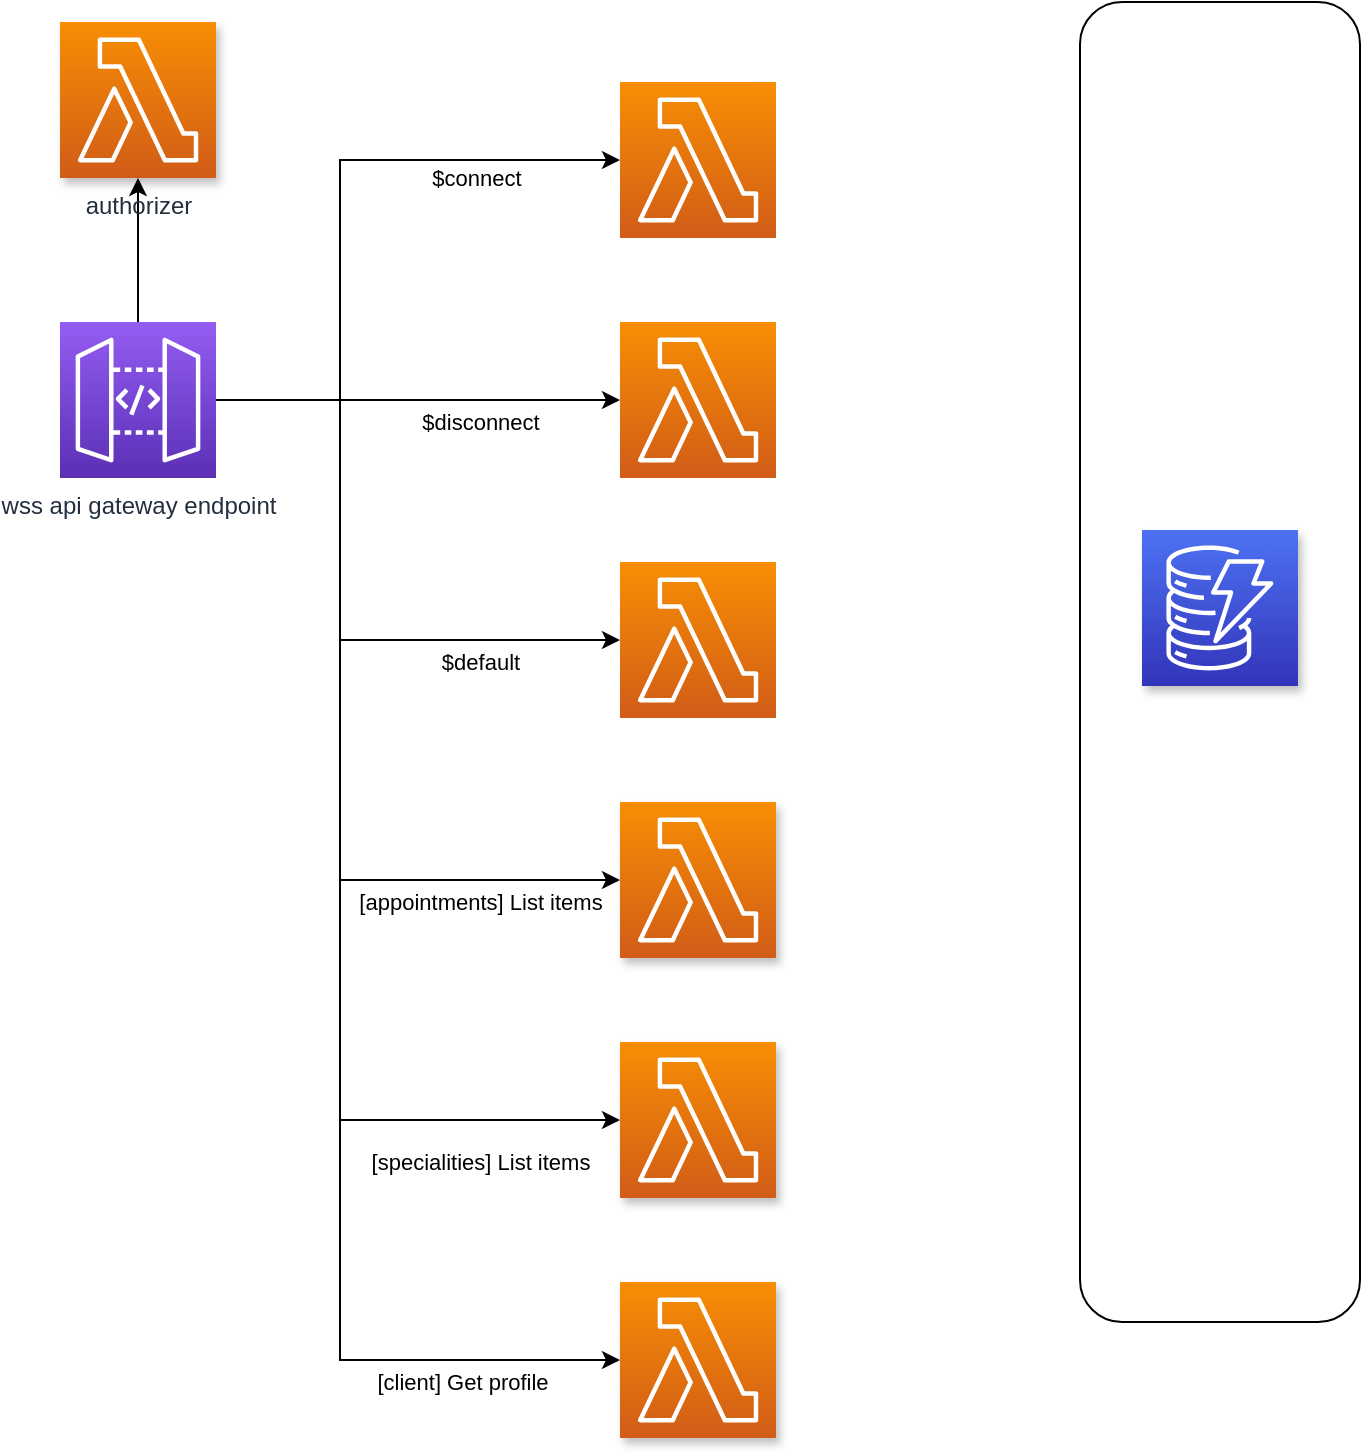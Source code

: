 <mxfile version="20.8.5" type="github">
  <diagram id="TqW6TUjumt4HhKo9PR69" name="arquitectura general">
    <mxGraphModel dx="1434" dy="702" grid="1" gridSize="10" guides="1" tooltips="1" connect="1" arrows="1" fold="1" page="1" pageScale="1" pageWidth="827" pageHeight="1169" math="0" shadow="0">
      <root>
        <mxCell id="0" />
        <mxCell id="1" parent="0" />
        <mxCell id="w8B4p-rNINTWxzfB_ZRa-5" style="edgeStyle=orthogonalEdgeStyle;rounded=0;orthogonalLoop=1;jettySize=auto;html=1;entryX=0;entryY=0.5;entryDx=0;entryDy=0;entryPerimeter=0;" edge="1" parent="1" source="w8B4p-rNINTWxzfB_ZRa-1" target="w8B4p-rNINTWxzfB_ZRa-4">
          <mxGeometry relative="1" as="geometry">
            <Array as="points">
              <mxPoint x="300" y="239" />
              <mxPoint x="300" y="119" />
            </Array>
          </mxGeometry>
        </mxCell>
        <mxCell id="w8B4p-rNINTWxzfB_ZRa-6" value="$connect" style="edgeLabel;html=1;align=center;verticalAlign=middle;resizable=0;points=[];" vertex="1" connectable="0" parent="w8B4p-rNINTWxzfB_ZRa-5">
          <mxGeometry x="0.273" y="-1" relative="1" as="geometry">
            <mxPoint x="45" y="8" as="offset" />
          </mxGeometry>
        </mxCell>
        <mxCell id="w8B4p-rNINTWxzfB_ZRa-7" style="edgeStyle=orthogonalEdgeStyle;rounded=0;orthogonalLoop=1;jettySize=auto;html=1;" edge="1" parent="1" source="w8B4p-rNINTWxzfB_ZRa-1" target="w8B4p-rNINTWxzfB_ZRa-3">
          <mxGeometry relative="1" as="geometry">
            <Array as="points">
              <mxPoint x="270" y="239" />
              <mxPoint x="270" y="239" />
            </Array>
          </mxGeometry>
        </mxCell>
        <mxCell id="w8B4p-rNINTWxzfB_ZRa-8" value="$disconnect" style="edgeLabel;html=1;align=center;verticalAlign=middle;resizable=0;points=[];" vertex="1" connectable="0" parent="w8B4p-rNINTWxzfB_ZRa-7">
          <mxGeometry x="0.339" y="2" relative="1" as="geometry">
            <mxPoint x="-3" y="13" as="offset" />
          </mxGeometry>
        </mxCell>
        <mxCell id="w8B4p-rNINTWxzfB_ZRa-9" style="edgeStyle=orthogonalEdgeStyle;rounded=0;orthogonalLoop=1;jettySize=auto;html=1;entryX=0;entryY=0.5;entryDx=0;entryDy=0;entryPerimeter=0;" edge="1" parent="1" source="w8B4p-rNINTWxzfB_ZRa-1" target="w8B4p-rNINTWxzfB_ZRa-2">
          <mxGeometry relative="1" as="geometry">
            <Array as="points">
              <mxPoint x="300" y="239" />
              <mxPoint x="300" y="359" />
            </Array>
          </mxGeometry>
        </mxCell>
        <mxCell id="w8B4p-rNINTWxzfB_ZRa-10" value="$default" style="edgeLabel;html=1;align=center;verticalAlign=middle;resizable=0;points=[];" vertex="1" connectable="0" parent="w8B4p-rNINTWxzfB_ZRa-9">
          <mxGeometry x="-0.198" y="-1" relative="1" as="geometry">
            <mxPoint x="71" y="64" as="offset" />
          </mxGeometry>
        </mxCell>
        <mxCell id="w8B4p-rNINTWxzfB_ZRa-15" style="edgeStyle=orthogonalEdgeStyle;rounded=0;orthogonalLoop=1;jettySize=auto;html=1;entryX=0.5;entryY=1;entryDx=0;entryDy=0;entryPerimeter=0;" edge="1" parent="1" source="w8B4p-rNINTWxzfB_ZRa-1" target="w8B4p-rNINTWxzfB_ZRa-14">
          <mxGeometry relative="1" as="geometry" />
        </mxCell>
        <mxCell id="w8B4p-rNINTWxzfB_ZRa-17" style="edgeStyle=orthogonalEdgeStyle;rounded=0;orthogonalLoop=1;jettySize=auto;html=1;entryX=0;entryY=0.5;entryDx=0;entryDy=0;entryPerimeter=0;" edge="1" parent="1" source="w8B4p-rNINTWxzfB_ZRa-1" target="w8B4p-rNINTWxzfB_ZRa-16">
          <mxGeometry relative="1" as="geometry">
            <Array as="points">
              <mxPoint x="300" y="239" />
              <mxPoint x="300" y="479" />
            </Array>
          </mxGeometry>
        </mxCell>
        <mxCell id="w8B4p-rNINTWxzfB_ZRa-18" value="[appointments] List items" style="edgeLabel;html=1;align=center;verticalAlign=middle;resizable=0;points=[];" vertex="1" connectable="0" parent="w8B4p-rNINTWxzfB_ZRa-17">
          <mxGeometry x="0.898" relative="1" as="geometry">
            <mxPoint x="-48" y="11" as="offset" />
          </mxGeometry>
        </mxCell>
        <mxCell id="w8B4p-rNINTWxzfB_ZRa-21" style="edgeStyle=orthogonalEdgeStyle;rounded=0;orthogonalLoop=1;jettySize=auto;html=1;entryX=0;entryY=0.5;entryDx=0;entryDy=0;entryPerimeter=0;" edge="1" parent="1" source="w8B4p-rNINTWxzfB_ZRa-1" target="w8B4p-rNINTWxzfB_ZRa-20">
          <mxGeometry relative="1" as="geometry">
            <Array as="points">
              <mxPoint x="300" y="239" />
              <mxPoint x="300" y="599" />
            </Array>
          </mxGeometry>
        </mxCell>
        <mxCell id="w8B4p-rNINTWxzfB_ZRa-22" value="[specialities] List items" style="edgeLabel;html=1;align=center;verticalAlign=middle;resizable=0;points=[];" vertex="1" connectable="0" parent="w8B4p-rNINTWxzfB_ZRa-21">
          <mxGeometry x="0.856" y="-1" relative="1" as="geometry">
            <mxPoint x="-30" y="20" as="offset" />
          </mxGeometry>
        </mxCell>
        <mxCell id="w8B4p-rNINTWxzfB_ZRa-24" style="edgeStyle=orthogonalEdgeStyle;rounded=0;orthogonalLoop=1;jettySize=auto;html=1;entryX=0;entryY=0.5;entryDx=0;entryDy=0;entryPerimeter=0;" edge="1" parent="1" source="w8B4p-rNINTWxzfB_ZRa-1" target="w8B4p-rNINTWxzfB_ZRa-23">
          <mxGeometry relative="1" as="geometry">
            <Array as="points">
              <mxPoint x="300" y="239" />
              <mxPoint x="300" y="719" />
            </Array>
          </mxGeometry>
        </mxCell>
        <mxCell id="w8B4p-rNINTWxzfB_ZRa-25" value="[client] Get profile" style="edgeLabel;html=1;align=center;verticalAlign=middle;resizable=0;points=[];" vertex="1" connectable="0" parent="w8B4p-rNINTWxzfB_ZRa-24">
          <mxGeometry x="0.852" y="3" relative="1" as="geometry">
            <mxPoint x="-29" y="14" as="offset" />
          </mxGeometry>
        </mxCell>
        <mxCell id="w8B4p-rNINTWxzfB_ZRa-1" value="wss api gateway endpoint" style="sketch=0;points=[[0,0,0],[0.25,0,0],[0.5,0,0],[0.75,0,0],[1,0,0],[0,1,0],[0.25,1,0],[0.5,1,0],[0.75,1,0],[1,1,0],[0,0.25,0],[0,0.5,0],[0,0.75,0],[1,0.25,0],[1,0.5,0],[1,0.75,0]];outlineConnect=0;fontColor=#232F3E;gradientColor=#945DF2;gradientDirection=north;fillColor=#5A30B5;strokeColor=#ffffff;dashed=0;verticalLabelPosition=bottom;verticalAlign=top;align=center;html=1;fontSize=12;fontStyle=0;aspect=fixed;shape=mxgraph.aws4.resourceIcon;resIcon=mxgraph.aws4.api_gateway;" vertex="1" parent="1">
          <mxGeometry x="160" y="200" width="78" height="78" as="geometry" />
        </mxCell>
        <mxCell id="w8B4p-rNINTWxzfB_ZRa-2" value="" style="sketch=0;points=[[0,0,0],[0.25,0,0],[0.5,0,0],[0.75,0,0],[1,0,0],[0,1,0],[0.25,1,0],[0.5,1,0],[0.75,1,0],[1,1,0],[0,0.25,0],[0,0.5,0],[0,0.75,0],[1,0.25,0],[1,0.5,0],[1,0.75,0]];outlineConnect=0;fontColor=#232F3E;gradientColor=#F78E04;gradientDirection=north;fillColor=#D05C17;strokeColor=#ffffff;dashed=0;verticalLabelPosition=bottom;verticalAlign=top;align=center;html=1;fontSize=12;fontStyle=0;aspect=fixed;shape=mxgraph.aws4.resourceIcon;resIcon=mxgraph.aws4.lambda;" vertex="1" parent="1">
          <mxGeometry x="440" y="320" width="78" height="78" as="geometry" />
        </mxCell>
        <mxCell id="w8B4p-rNINTWxzfB_ZRa-3" value="" style="sketch=0;points=[[0,0,0],[0.25,0,0],[0.5,0,0],[0.75,0,0],[1,0,0],[0,1,0],[0.25,1,0],[0.5,1,0],[0.75,1,0],[1,1,0],[0,0.25,0],[0,0.5,0],[0,0.75,0],[1,0.25,0],[1,0.5,0],[1,0.75,0]];outlineConnect=0;fontColor=#232F3E;gradientColor=#F78E04;gradientDirection=north;fillColor=#D05C17;strokeColor=#ffffff;dashed=0;verticalLabelPosition=bottom;verticalAlign=top;align=center;html=1;fontSize=12;fontStyle=0;aspect=fixed;shape=mxgraph.aws4.resourceIcon;resIcon=mxgraph.aws4.lambda;" vertex="1" parent="1">
          <mxGeometry x="440" y="200" width="78" height="78" as="geometry" />
        </mxCell>
        <mxCell id="w8B4p-rNINTWxzfB_ZRa-4" value="" style="sketch=0;points=[[0,0,0],[0.25,0,0],[0.5,0,0],[0.75,0,0],[1,0,0],[0,1,0],[0.25,1,0],[0.5,1,0],[0.75,1,0],[1,1,0],[0,0.25,0],[0,0.5,0],[0,0.75,0],[1,0.25,0],[1,0.5,0],[1,0.75,0]];outlineConnect=0;fontColor=#232F3E;gradientColor=#F78E04;gradientDirection=north;fillColor=#D05C17;strokeColor=#ffffff;dashed=0;verticalLabelPosition=bottom;verticalAlign=top;align=center;html=1;fontSize=12;fontStyle=0;aspect=fixed;shape=mxgraph.aws4.resourceIcon;resIcon=mxgraph.aws4.lambda;" vertex="1" parent="1">
          <mxGeometry x="440" y="80" width="78" height="78" as="geometry" />
        </mxCell>
        <mxCell id="w8B4p-rNINTWxzfB_ZRa-13" value="" style="group" vertex="1" connectable="0" parent="1">
          <mxGeometry x="670" y="40" width="140" height="660" as="geometry" />
        </mxCell>
        <mxCell id="w8B4p-rNINTWxzfB_ZRa-12" value="" style="rounded=1;whiteSpace=wrap;html=1;" vertex="1" parent="w8B4p-rNINTWxzfB_ZRa-13">
          <mxGeometry width="140" height="660" as="geometry" />
        </mxCell>
        <mxCell id="w8B4p-rNINTWxzfB_ZRa-11" value="" style="sketch=0;points=[[0,0,0],[0.25,0,0],[0.5,0,0],[0.75,0,0],[1,0,0],[0,1,0],[0.25,1,0],[0.5,1,0],[0.75,1,0],[1,1,0],[0,0.25,0],[0,0.5,0],[0,0.75,0],[1,0.25,0],[1,0.5,0],[1,0.75,0]];outlineConnect=0;fontColor=#232F3E;gradientColor=#4D72F3;gradientDirection=north;fillColor=#3334B9;strokeColor=#ffffff;dashed=0;verticalLabelPosition=bottom;verticalAlign=top;align=center;html=1;fontSize=12;fontStyle=0;aspect=fixed;shape=mxgraph.aws4.resourceIcon;resIcon=mxgraph.aws4.dynamodb;shadow=1;" vertex="1" parent="w8B4p-rNINTWxzfB_ZRa-13">
          <mxGeometry x="31" y="264" width="78" height="78" as="geometry" />
        </mxCell>
        <mxCell id="w8B4p-rNINTWxzfB_ZRa-14" value="authorizer" style="sketch=0;points=[[0,0,0],[0.25,0,0],[0.5,0,0],[0.75,0,0],[1,0,0],[0,1,0],[0.25,1,0],[0.5,1,0],[0.75,1,0],[1,1,0],[0,0.25,0],[0,0.5,0],[0,0.75,0],[1,0.25,0],[1,0.5,0],[1,0.75,0]];outlineConnect=0;fontColor=#232F3E;gradientColor=#F78E04;gradientDirection=north;fillColor=#D05C17;strokeColor=#ffffff;dashed=0;verticalLabelPosition=bottom;verticalAlign=top;align=center;html=1;fontSize=12;fontStyle=0;aspect=fixed;shape=mxgraph.aws4.resourceIcon;resIcon=mxgraph.aws4.lambda;shadow=1;" vertex="1" parent="1">
          <mxGeometry x="160" y="50" width="78" height="78" as="geometry" />
        </mxCell>
        <mxCell id="w8B4p-rNINTWxzfB_ZRa-16" value="" style="sketch=0;points=[[0,0,0],[0.25,0,0],[0.5,0,0],[0.75,0,0],[1,0,0],[0,1,0],[0.25,1,0],[0.5,1,0],[0.75,1,0],[1,1,0],[0,0.25,0],[0,0.5,0],[0,0.75,0],[1,0.25,0],[1,0.5,0],[1,0.75,0]];outlineConnect=0;fontColor=#232F3E;gradientColor=#F78E04;gradientDirection=north;fillColor=#D05C17;strokeColor=#ffffff;dashed=0;verticalLabelPosition=bottom;verticalAlign=top;align=center;html=1;fontSize=12;fontStyle=0;aspect=fixed;shape=mxgraph.aws4.resourceIcon;resIcon=mxgraph.aws4.lambda;shadow=1;" vertex="1" parent="1">
          <mxGeometry x="440" y="440" width="78" height="78" as="geometry" />
        </mxCell>
        <mxCell id="w8B4p-rNINTWxzfB_ZRa-20" value="" style="sketch=0;points=[[0,0,0],[0.25,0,0],[0.5,0,0],[0.75,0,0],[1,0,0],[0,1,0],[0.25,1,0],[0.5,1,0],[0.75,1,0],[1,1,0],[0,0.25,0],[0,0.5,0],[0,0.75,0],[1,0.25,0],[1,0.5,0],[1,0.75,0]];outlineConnect=0;fontColor=#232F3E;gradientColor=#F78E04;gradientDirection=north;fillColor=#D05C17;strokeColor=#ffffff;dashed=0;verticalLabelPosition=bottom;verticalAlign=top;align=center;html=1;fontSize=12;fontStyle=0;aspect=fixed;shape=mxgraph.aws4.resourceIcon;resIcon=mxgraph.aws4.lambda;shadow=1;" vertex="1" parent="1">
          <mxGeometry x="440" y="560" width="78" height="78" as="geometry" />
        </mxCell>
        <mxCell id="w8B4p-rNINTWxzfB_ZRa-23" value="" style="sketch=0;points=[[0,0,0],[0.25,0,0],[0.5,0,0],[0.75,0,0],[1,0,0],[0,1,0],[0.25,1,0],[0.5,1,0],[0.75,1,0],[1,1,0],[0,0.25,0],[0,0.5,0],[0,0.75,0],[1,0.25,0],[1,0.5,0],[1,0.75,0]];outlineConnect=0;fontColor=#232F3E;gradientColor=#F78E04;gradientDirection=north;fillColor=#D05C17;strokeColor=#ffffff;dashed=0;verticalLabelPosition=bottom;verticalAlign=top;align=center;html=1;fontSize=12;fontStyle=0;aspect=fixed;shape=mxgraph.aws4.resourceIcon;resIcon=mxgraph.aws4.lambda;shadow=1;" vertex="1" parent="1">
          <mxGeometry x="440" y="680" width="78" height="78" as="geometry" />
        </mxCell>
      </root>
    </mxGraphModel>
  </diagram>
</mxfile>
